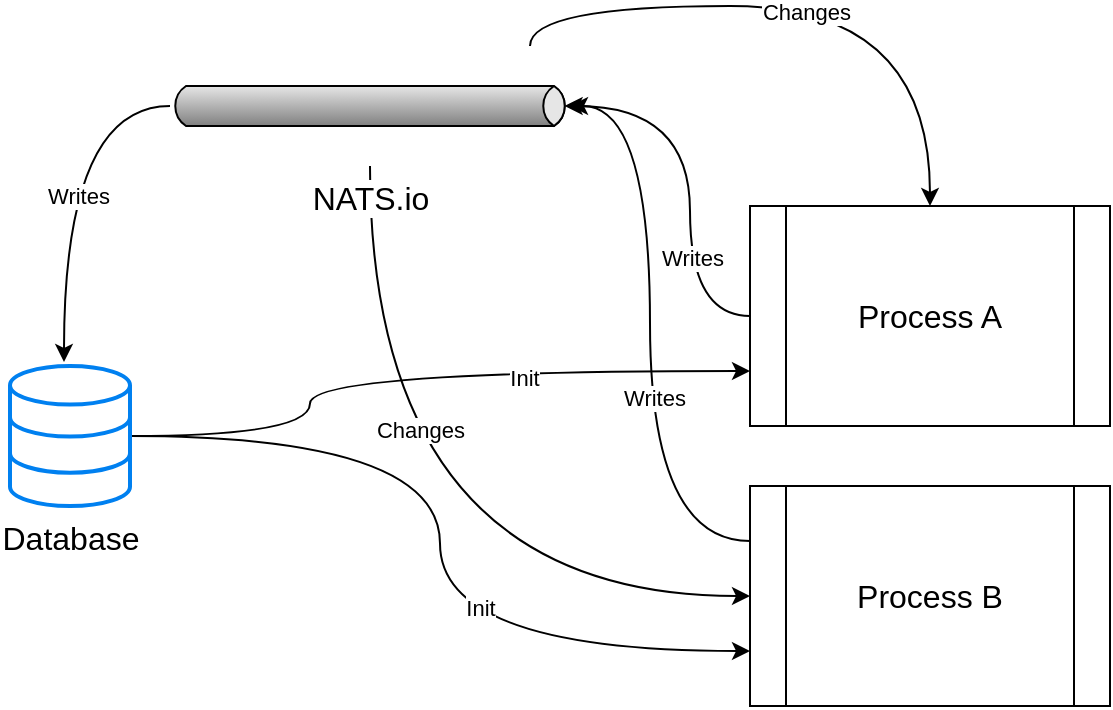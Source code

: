<mxfile version="13.3.9" type="device"><diagram id="p6akJOJuCe7sxyF4mlir" name="Page-1"><mxGraphModel dx="1102" dy="935" grid="1" gridSize="10" guides="1" tooltips="1" connect="1" arrows="1" fold="1" page="1" pageScale="1" pageWidth="850" pageHeight="1100" math="0" shadow="0"><root><mxCell id="0"/><mxCell id="1" parent="0"/><mxCell id="AvbAE-rO1nmNBJPj2fgp-21" style="edgeStyle=orthogonalEdgeStyle;curved=1;rounded=0;orthogonalLoop=1;jettySize=auto;html=1;entryX=0;entryY=0.75;entryDx=0;entryDy=0;" edge="1" parent="1" source="AvbAE-rO1nmNBJPj2fgp-1" target="AvbAE-rO1nmNBJPj2fgp-4"><mxGeometry relative="1" as="geometry"><mxPoint x="360" y="520" as="targetPoint"/></mxGeometry></mxCell><mxCell id="AvbAE-rO1nmNBJPj2fgp-23" value="Init" style="edgeLabel;html=1;align=center;verticalAlign=middle;resizable=0;points=[];" vertex="1" connectable="0" parent="AvbAE-rO1nmNBJPj2fgp-21"><mxGeometry x="0.353" y="23" relative="1" as="geometry"><mxPoint y="1" as="offset"/></mxGeometry></mxCell><mxCell id="AvbAE-rO1nmNBJPj2fgp-24" style="edgeStyle=orthogonalEdgeStyle;curved=1;rounded=0;orthogonalLoop=1;jettySize=auto;html=1;entryX=0;entryY=0.75;entryDx=0;entryDy=0;" edge="1" parent="1" source="AvbAE-rO1nmNBJPj2fgp-1" target="AvbAE-rO1nmNBJPj2fgp-3"><mxGeometry relative="1" as="geometry"><Array as="points"><mxPoint x="310" y="345"/><mxPoint x="310" y="313"/></Array></mxGeometry></mxCell><mxCell id="AvbAE-rO1nmNBJPj2fgp-25" value="Init" style="edgeLabel;html=1;align=center;verticalAlign=middle;resizable=0;points=[];" vertex="1" connectable="0" parent="AvbAE-rO1nmNBJPj2fgp-24"><mxGeometry x="0.334" y="-2" relative="1" as="geometry"><mxPoint x="1" y="1" as="offset"/></mxGeometry></mxCell><mxCell id="AvbAE-rO1nmNBJPj2fgp-1" value="&lt;font style=&quot;font-size: 16px&quot;&gt;Database&lt;/font&gt;" style="html=1;verticalLabelPosition=bottom;align=center;labelBackgroundColor=#ffffff;verticalAlign=top;strokeWidth=2;strokeColor=#0080F0;shadow=0;dashed=0;shape=mxgraph.ios7.icons.data;" vertex="1" parent="1"><mxGeometry x="160" y="310" width="60" height="70" as="geometry"/></mxCell><mxCell id="AvbAE-rO1nmNBJPj2fgp-7" style="edgeStyle=orthogonalEdgeStyle;curved=1;rounded=0;orthogonalLoop=1;jettySize=auto;html=1;entryX=0.45;entryY=-0.029;entryDx=0;entryDy=0;entryPerimeter=0;" edge="1" parent="1" source="AvbAE-rO1nmNBJPj2fgp-2" target="AvbAE-rO1nmNBJPj2fgp-1"><mxGeometry relative="1" as="geometry"/></mxCell><mxCell id="AvbAE-rO1nmNBJPj2fgp-8" value="Writes" style="edgeLabel;html=1;align=center;verticalAlign=middle;resizable=0;points=[];" vertex="1" connectable="0" parent="AvbAE-rO1nmNBJPj2fgp-7"><mxGeometry x="0.083" y="7" relative="1" as="geometry"><mxPoint as="offset"/></mxGeometry></mxCell><mxCell id="AvbAE-rO1nmNBJPj2fgp-15" style="edgeStyle=orthogonalEdgeStyle;curved=1;rounded=0;orthogonalLoop=1;jettySize=auto;html=1;entryX=0.5;entryY=0;entryDx=0;entryDy=0;exitX=0;exitY=0;exitDx=180;exitDy=0;exitPerimeter=0;" edge="1" parent="1" source="AvbAE-rO1nmNBJPj2fgp-2" target="AvbAE-rO1nmNBJPj2fgp-3"><mxGeometry relative="1" as="geometry"/></mxCell><mxCell id="AvbAE-rO1nmNBJPj2fgp-17" value="Changes" style="edgeLabel;html=1;align=center;verticalAlign=middle;resizable=0;points=[];" vertex="1" connectable="0" parent="AvbAE-rO1nmNBJPj2fgp-15"><mxGeometry x="-0.017" y="-3" relative="1" as="geometry"><mxPoint as="offset"/></mxGeometry></mxCell><mxCell id="AvbAE-rO1nmNBJPj2fgp-16" style="edgeStyle=orthogonalEdgeStyle;curved=1;rounded=0;orthogonalLoop=1;jettySize=auto;html=1;exitX=0;exitY=1;exitDx=100;exitDy=0;exitPerimeter=0;entryX=0;entryY=0.5;entryDx=0;entryDy=0;" edge="1" parent="1" source="AvbAE-rO1nmNBJPj2fgp-2" target="AvbAE-rO1nmNBJPj2fgp-4"><mxGeometry relative="1" as="geometry"/></mxCell><mxCell id="AvbAE-rO1nmNBJPj2fgp-18" value="Changes" style="edgeLabel;html=1;align=center;verticalAlign=middle;resizable=0;points=[];" vertex="1" connectable="0" parent="AvbAE-rO1nmNBJPj2fgp-16"><mxGeometry x="-0.348" y="25" relative="1" as="geometry"><mxPoint as="offset"/></mxGeometry></mxCell><mxCell id="AvbAE-rO1nmNBJPj2fgp-2" value="&lt;font style=&quot;font-size: 16px&quot;&gt;NATS.io&lt;/font&gt;" style="strokeWidth=1;outlineConnect=0;dashed=0;align=center;html=1;fontSize=8;shape=mxgraph.eip.messageChannel;verticalLabelPosition=bottom;labelBackgroundColor=#ffffff;verticalAlign=top;" vertex="1" parent="1"><mxGeometry x="240" y="150" width="200" height="60" as="geometry"/></mxCell><mxCell id="AvbAE-rO1nmNBJPj2fgp-11" style="edgeStyle=orthogonalEdgeStyle;curved=1;rounded=0;orthogonalLoop=1;jettySize=auto;html=1;exitX=0;exitY=0.5;exitDx=0;exitDy=0;entryX=1;entryY=0.5;entryDx=-2.7;entryDy=0;entryPerimeter=0;" edge="1" parent="1" source="AvbAE-rO1nmNBJPj2fgp-3" target="AvbAE-rO1nmNBJPj2fgp-2"><mxGeometry relative="1" as="geometry"><Array as="points"><mxPoint x="500" y="285"/><mxPoint x="500" y="180"/></Array></mxGeometry></mxCell><mxCell id="AvbAE-rO1nmNBJPj2fgp-14" value="Writes" style="edgeLabel;html=1;align=center;verticalAlign=middle;resizable=0;points=[];" vertex="1" connectable="0" parent="AvbAE-rO1nmNBJPj2fgp-11"><mxGeometry x="-0.403" y="-1" relative="1" as="geometry"><mxPoint as="offset"/></mxGeometry></mxCell><mxCell id="AvbAE-rO1nmNBJPj2fgp-3" value="&lt;font style=&quot;font-size: 16px&quot;&gt;Process A&lt;/font&gt;" style="shape=process;whiteSpace=wrap;html=1;backgroundOutline=1;" vertex="1" parent="1"><mxGeometry x="530" y="230" width="180" height="110" as="geometry"/></mxCell><mxCell id="AvbAE-rO1nmNBJPj2fgp-12" style="edgeStyle=orthogonalEdgeStyle;curved=1;rounded=0;orthogonalLoop=1;jettySize=auto;html=1;exitX=0;exitY=0.25;exitDx=0;exitDy=0;" edge="1" parent="1" source="AvbAE-rO1nmNBJPj2fgp-4"><mxGeometry relative="1" as="geometry"><mxPoint x="440" y="180" as="targetPoint"/><Array as="points"><mxPoint x="480" y="398"/><mxPoint x="480" y="180"/></Array></mxGeometry></mxCell><mxCell id="AvbAE-rO1nmNBJPj2fgp-13" value="Writes" style="edgeLabel;html=1;align=center;verticalAlign=middle;resizable=0;points=[];" vertex="1" connectable="0" parent="AvbAE-rO1nmNBJPj2fgp-12"><mxGeometry x="-0.206" y="-2" relative="1" as="geometry"><mxPoint as="offset"/></mxGeometry></mxCell><mxCell id="AvbAE-rO1nmNBJPj2fgp-4" value="&lt;font style=&quot;font-size: 16px&quot;&gt;Process B&lt;/font&gt;" style="shape=process;whiteSpace=wrap;html=1;backgroundOutline=1;" vertex="1" parent="1"><mxGeometry x="530" y="370" width="180" height="110" as="geometry"/></mxCell></root></mxGraphModel></diagram></mxfile>